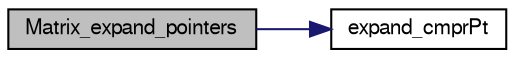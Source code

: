 digraph G
{
  edge [fontname="FreeSans",fontsize=10,labelfontname="FreeSans",labelfontsize=10];
  node [fontname="FreeSans",fontsize=10,shape=record];
  rankdir=LR;
  Node1 [label="Matrix_expand_pointers",height=0.2,width=0.4,color="black", fillcolor="grey75", style="filled" fontcolor="black"];
  Node1 -> Node2 [color="midnightblue",fontsize=10,style="solid",fontname="FreeSans"];
  Node2 [label="expand_cmprPt",height=0.2,width=0.4,color="black", fillcolor="white", style="filled",URL="$Mutils_8h.html#1a3b55b173f7d329b6309e56dea20024",tooltip="Expand compressed pointers in the array mp into a full set of indices in the array..."];
}
